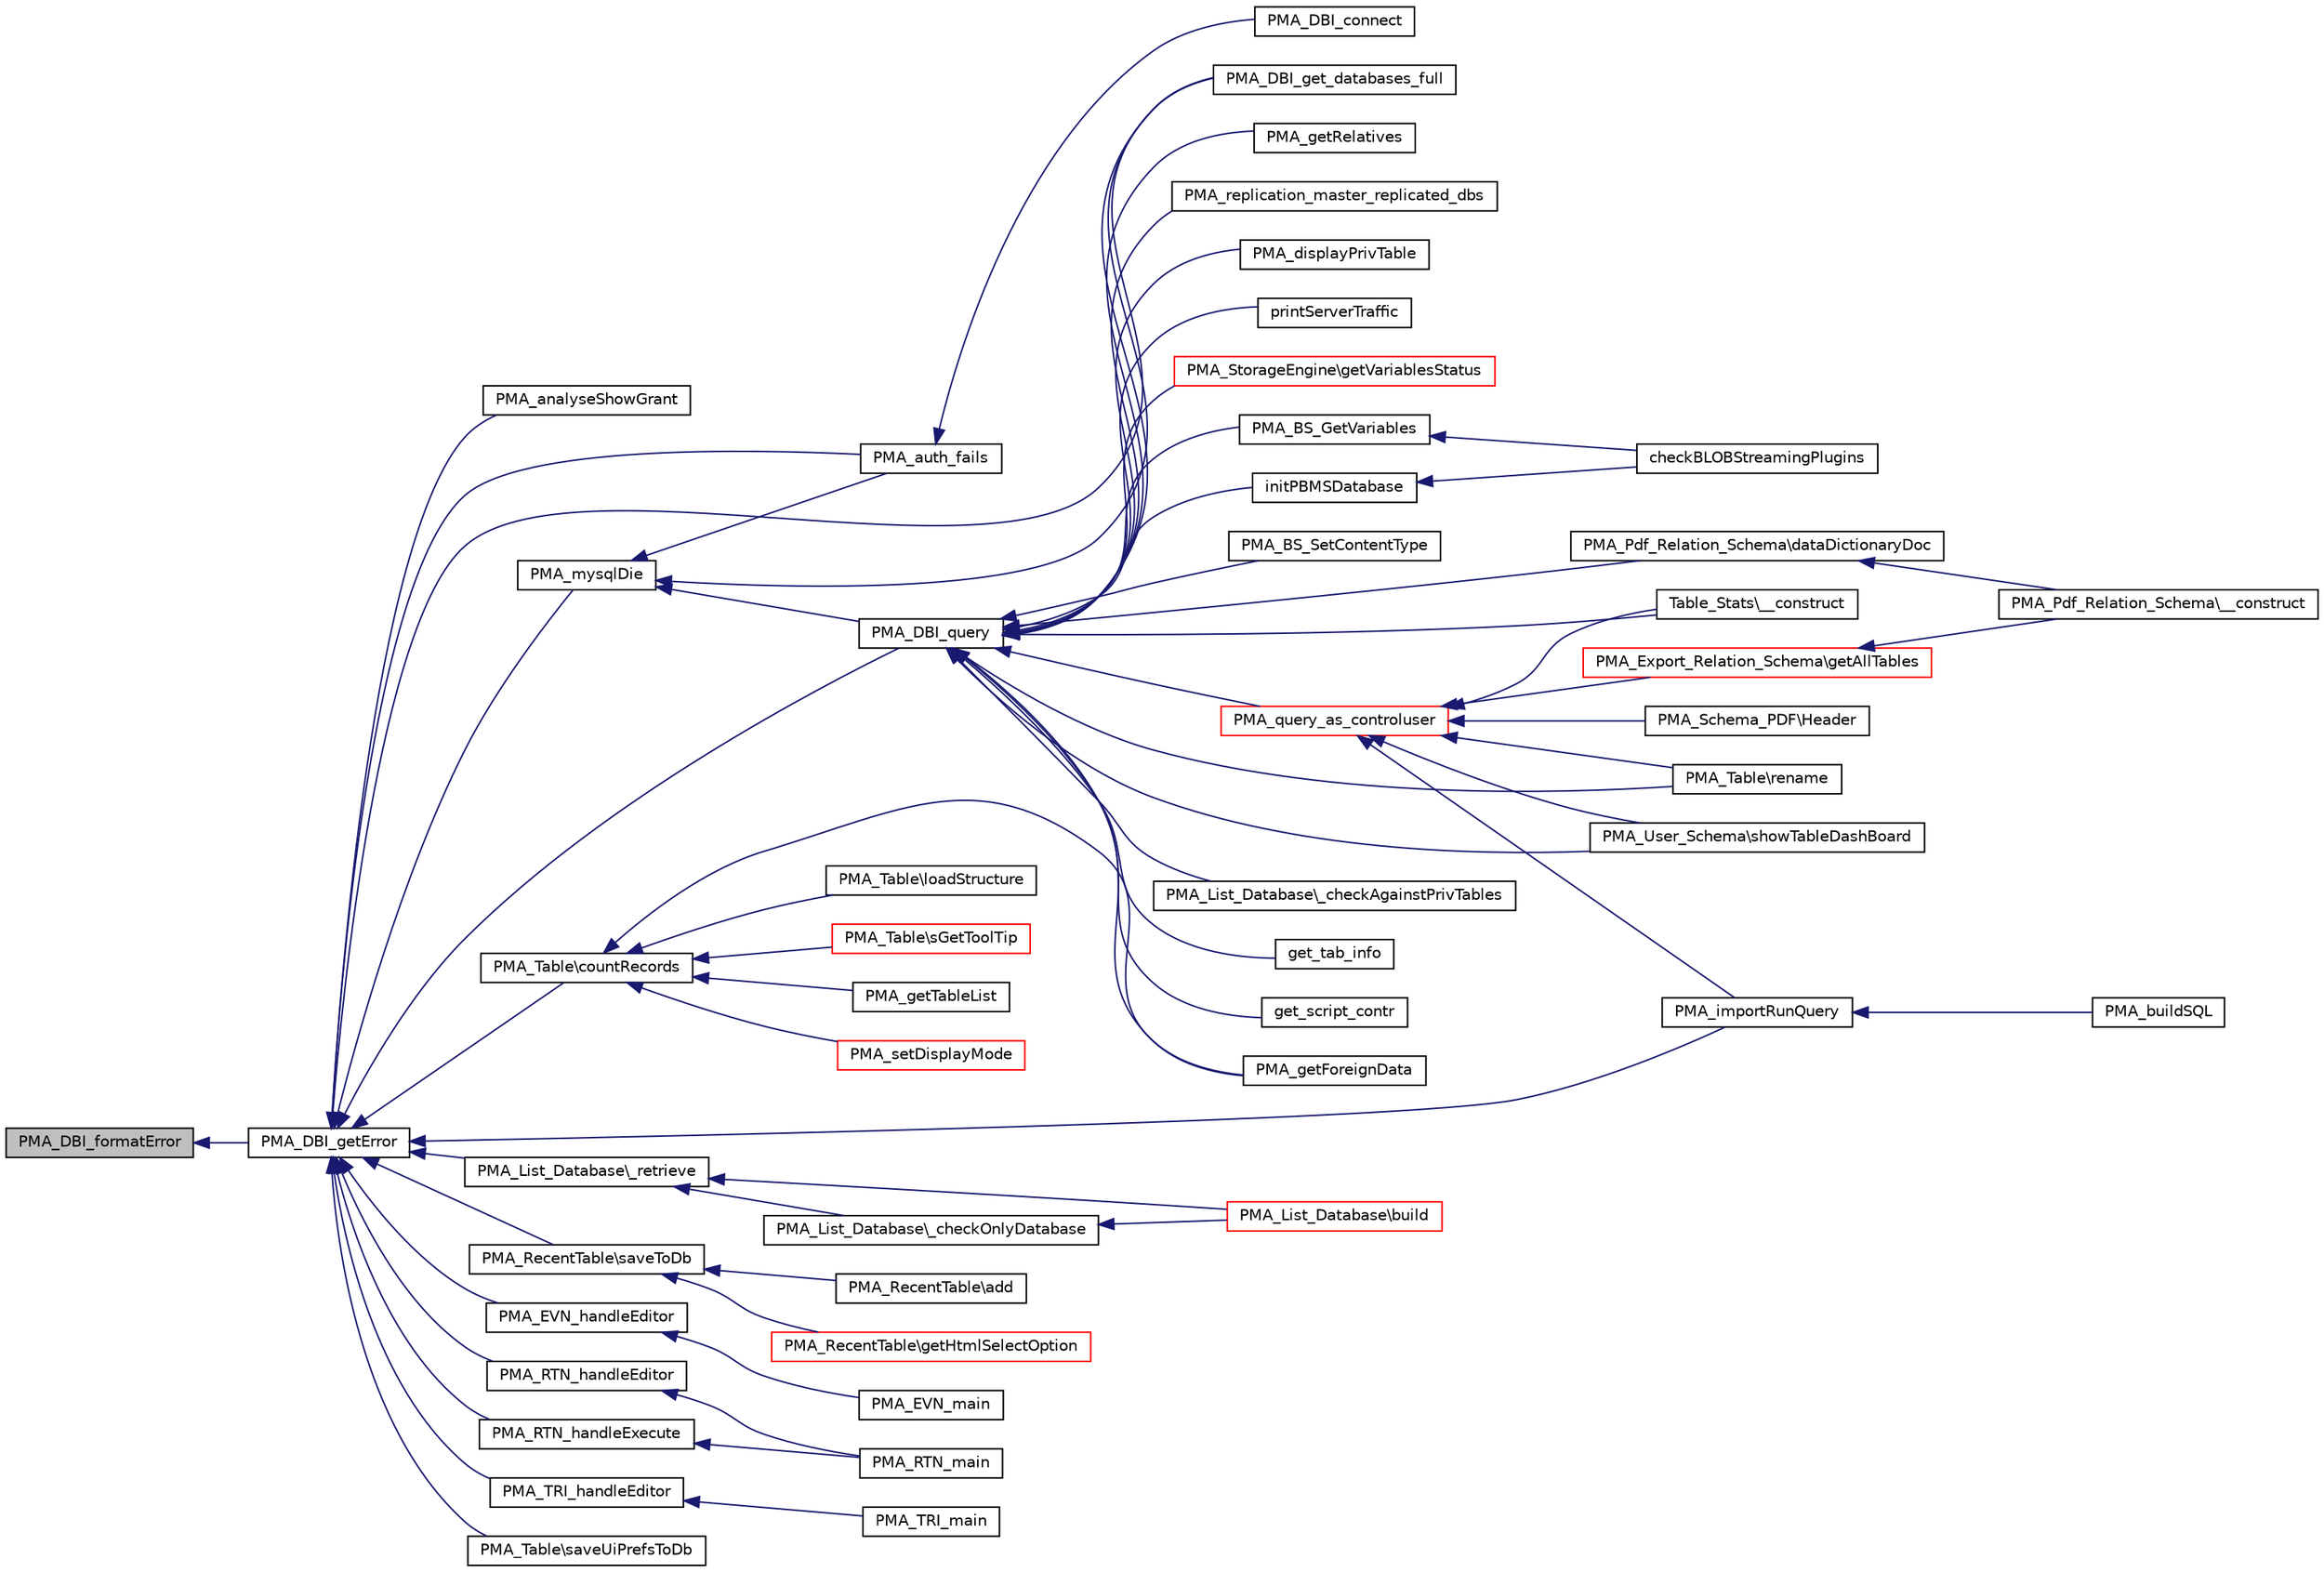 digraph G
{
  edge [fontname="Helvetica",fontsize="10",labelfontname="Helvetica",labelfontsize="10"];
  node [fontname="Helvetica",fontsize="10",shape=record];
  rankdir="LR";
  Node1 [label="PMA_DBI_formatError",height=0.2,width=0.4,color="black", fillcolor="grey75", style="filled" fontcolor="black"];
  Node1 -> Node2 [dir="back",color="midnightblue",fontsize="10",style="solid",fontname="Helvetica"];
  Node2 [label="PMA_DBI_getError",height=0.2,width=0.4,color="black", fillcolor="white", style="filled",URL="$drizzle_8dbi_8lib_8php.html#a704868d694079bc38c1947d370b8bf79",tooltip="returns last error message or false if no errors occured"];
  Node2 -> Node3 [dir="back",color="midnightblue",fontsize="10",style="solid",fontname="Helvetica"];
  Node3 [label="PMA_analyseShowGrant",height=0.2,width=0.4,color="black", fillcolor="white", style="filled",URL="$check__user__privileges_8lib_8php.html#a7e5034bdb6b887bec23b89c3f5db71b2",tooltip="sets privilege information extracted from SHOW GRANTS result"];
  Node2 -> Node4 [dir="back",color="midnightblue",fontsize="10",style="solid",fontname="Helvetica"];
  Node4 [label="PMA_mysqlDie",height=0.2,width=0.4,color="black", fillcolor="white", style="filled",URL="$common_8lib_8php.html#a4b5abc57e204c6266283131d03f66395",tooltip="Displays a MySQL error message in the right frame."];
  Node4 -> Node5 [dir="back",color="midnightblue",fontsize="10",style="solid",fontname="Helvetica"];
  Node5 [label="PMA_auth_fails",height=0.2,width=0.4,color="black", fillcolor="white", style="filled",URL="$config_8auth_8lib_8php.html#a29189416351efab06c47b2b9bf24e082",tooltip="User is not allowed to login to MySQL -&gt; authentication failed."];
  Node5 -> Node6 [dir="back",color="midnightblue",fontsize="10",style="solid",fontname="Helvetica"];
  Node6 [label="PMA_DBI_connect",height=0.2,width=0.4,color="black", fillcolor="white", style="filled",URL="$drizzle_8dbi_8lib_8php.html#a741e14fe7c5140e6bc11bbecb57336f3",tooltip="connects to the database server"];
  Node4 -> Node7 [dir="back",color="midnightblue",fontsize="10",style="solid",fontname="Helvetica"];
  Node7 [label="PMA_DBI_query",height=0.2,width=0.4,color="black", fillcolor="white", style="filled",URL="$database__interface_8lib_8php.html#ab439cded0e18a60e731e76aa4567c089",tooltip="runs a query"];
  Node7 -> Node8 [dir="back",color="midnightblue",fontsize="10",style="solid",fontname="Helvetica"];
  Node8 [label="initPBMSDatabase",height=0.2,width=0.4,color="black", fillcolor="white", style="filled",URL="$blobstreaming_8lib_8php.html#a00d96bd6ccb9d88c559774919ba5fac3",tooltip="Initializes PBMS database."];
  Node8 -> Node9 [dir="back",color="midnightblue",fontsize="10",style="solid",fontname="Helvetica"];
  Node9 [label="checkBLOBStreamingPlugins",height=0.2,width=0.4,color="black", fillcolor="white", style="filled",URL="$blobstreaming_8lib_8php.html#a36f2035b1d0ef8004c6611a598487e41",tooltip="checks whether the necessary plugins for BLOBStreaming exist"];
  Node7 -> Node10 [dir="back",color="midnightblue",fontsize="10",style="solid",fontname="Helvetica"];
  Node10 [label="PMA_BS_GetVariables",height=0.2,width=0.4,color="black", fillcolor="white", style="filled",URL="$blobstreaming_8lib_8php.html#a1c1ad70ae2918605181787b39442ad12",tooltip="returns a list of BLOBStreaming variables used by MySQL"];
  Node10 -> Node9 [dir="back",color="midnightblue",fontsize="10",style="solid",fontname="Helvetica"];
  Node7 -> Node11 [dir="back",color="midnightblue",fontsize="10",style="solid",fontname="Helvetica"];
  Node11 [label="PMA_BS_SetContentType",height=0.2,width=0.4,color="black", fillcolor="white", style="filled",URL="$blobstreaming_8lib_8php.html#a1524ce4d7f48e05196319469201f1063"];
  Node7 -> Node12 [dir="back",color="midnightblue",fontsize="10",style="solid",fontname="Helvetica"];
  Node12 [label="PMA_DBI_get_databases_full",height=0.2,width=0.4,color="black", fillcolor="white", style="filled",URL="$database__interface_8lib_8php.html#a4b15b983bcb99fa22499c95a4df73c5e",tooltip="returns array with databases containing extended infos about them"];
  Node7 -> Node13 [dir="back",color="midnightblue",fontsize="10",style="solid",fontname="Helvetica"];
  Node13 [label="Table_Stats\\__construct",height=0.2,width=0.4,color="black", fillcolor="white", style="filled",URL="$classTable__Stats.html#a9434b856824f1e3edd57ef9ffe4e83bb",tooltip="The &quot;Table_Stats&quot; constructor."];
  Node7 -> Node14 [dir="back",color="midnightblue",fontsize="10",style="solid",fontname="Helvetica"];
  Node14 [label="PMA_List_Database\\_checkAgainstPrivTables",height=0.2,width=0.4,color="black", fillcolor="white", style="filled",URL="$classPMA__List__Database.html#a08842f1c00c48f46cd7a9cec0883868f",tooltip="this is just a backup, if all is fine this can be deleted later"];
  Node7 -> Node15 [dir="back",color="midnightblue",fontsize="10",style="solid",fontname="Helvetica"];
  Node15 [label="PMA_Pdf_Relation_Schema\\dataDictionaryDoc",height=0.2,width=0.4,color="black", fillcolor="white", style="filled",URL="$classPMA__Pdf__Relation__Schema.html#a38d2ab67dfa62392e8de96f0b970ec73"];
  Node15 -> Node16 [dir="back",color="midnightblue",fontsize="10",style="solid",fontname="Helvetica"];
  Node16 [label="PMA_Pdf_Relation_Schema\\__construct",height=0.2,width=0.4,color="black", fillcolor="white", style="filled",URL="$classPMA__Pdf__Relation__Schema.html#a5b2a26f3a186d05138ba4fe54d1e161e",tooltip="The &quot;PMA_Pdf_Relation_Schema&quot; constructor."];
  Node7 -> Node17 [dir="back",color="midnightblue",fontsize="10",style="solid",fontname="Helvetica"];
  Node17 [label="get_tab_info",height=0.2,width=0.4,color="black", fillcolor="white", style="filled",URL="$pmd__common_8php.html#a6fd09d8875ac4f09f8d60e91c66711c5",tooltip="retrieves table column info"];
  Node7 -> Node18 [dir="back",color="midnightblue",fontsize="10",style="solid",fontname="Helvetica"];
  Node18 [label="get_script_contr",height=0.2,width=0.4,color="black", fillcolor="white", style="filled",URL="$pmd__common_8php.html#a32ba95a5c7b876a678b15067b6c003fc",tooltip="returns JavaScript code for intializing vars"];
  Node7 -> Node19 [dir="back",color="midnightblue",fontsize="10",style="solid",fontname="Helvetica"];
  Node19 [label="PMA_query_as_controluser",height=0.2,width=0.4,color="red", fillcolor="white", style="filled",URL="$relation_8lib_8php.html#ab6d57b38824545d660dcfcd4c864a177",tooltip="Executes a query as controluser if possible, otherwise as normal user."];
  Node19 -> Node13 [dir="back",color="midnightblue",fontsize="10",style="solid",fontname="Helvetica"];
  Node19 -> Node20 [dir="back",color="midnightblue",fontsize="10",style="solid",fontname="Helvetica"];
  Node20 [label="PMA_Export_Relation_Schema\\getAllTables",height=0.2,width=0.4,color="red", fillcolor="white", style="filled",URL="$classPMA__Export__Relation__Schema.html#a172c4334b67ef18111d57f48507d026f",tooltip="get all tables involved or included in page"];
  Node20 -> Node16 [dir="back",color="midnightblue",fontsize="10",style="solid",fontname="Helvetica"];
  Node19 -> Node21 [dir="back",color="midnightblue",fontsize="10",style="solid",fontname="Helvetica"];
  Node21 [label="PMA_importRunQuery",height=0.2,width=0.4,color="black", fillcolor="white", style="filled",URL="$import_8lib_8php.html#a9893da01720eb7c0e987a33b4f3054f0",tooltip="Runs query inside import buffer."];
  Node21 -> Node22 [dir="back",color="midnightblue",fontsize="10",style="solid",fontname="Helvetica"];
  Node22 [label="PMA_buildSQL",height=0.2,width=0.4,color="black", fillcolor="white", style="filled",URL="$import_8lib_8php.html#aab4f3c116d0893044f465b4956ec45ee",tooltip="Builds and executes SQL statements to create the database and tables as necessary, as well as insert all the data."];
  Node19 -> Node23 [dir="back",color="midnightblue",fontsize="10",style="solid",fontname="Helvetica"];
  Node23 [label="PMA_Schema_PDF\\Header",height=0.2,width=0.4,color="black", fillcolor="white", style="filled",URL="$classPMA__Schema__PDF.html#aefdd44d7af2b60a0cfd597786c6bb1d1",tooltip="This method is used to render the page header."];
  Node19 -> Node24 [dir="back",color="midnightblue",fontsize="10",style="solid",fontname="Helvetica"];
  Node24 [label="PMA_Table\\rename",height=0.2,width=0.4,color="black", fillcolor="white", style="filled",URL="$classPMA__Table.html#a3ca6ed1ed1646799aa43a7ae9612b739",tooltip="renames table"];
  Node19 -> Node25 [dir="back",color="midnightblue",fontsize="10",style="solid",fontname="Helvetica"];
  Node25 [label="PMA_User_Schema\\showTableDashBoard",height=0.2,width=0.4,color="black", fillcolor="white", style="filled",URL="$classPMA__User__Schema.html#a25bb38512ae5dbf3ab57cb3b86206d1c",tooltip="A dashboard is displayed to AutoLayout the position of tables `users` can drag n drop the tables and ..."];
  Node7 -> Node26 [dir="back",color="midnightblue",fontsize="10",style="solid",fontname="Helvetica"];
  Node26 [label="PMA_getForeignData",height=0.2,width=0.4,color="black", fillcolor="white", style="filled",URL="$relation_8lib_8php.html#a3d88adc7fba312fe26b3ef82225a5fdd",tooltip="Gets foreign keys in preparation for a drop-down selector."];
  Node7 -> Node27 [dir="back",color="midnightblue",fontsize="10",style="solid",fontname="Helvetica"];
  Node27 [label="PMA_getRelatives",height=0.2,width=0.4,color="black", fillcolor="white", style="filled",URL="$relation_8lib_8php.html#a72a8be8808efce25ad524b9f28fe4625",tooltip="Finds all related tables."];
  Node7 -> Node28 [dir="back",color="midnightblue",fontsize="10",style="solid",fontname="Helvetica"];
  Node28 [label="PMA_replication_master_replicated_dbs",height=0.2,width=0.4,color="black", fillcolor="white", style="filled",URL="$replication_8inc_8php.html#a1cf2dc832340ebe981fd5bcb492b1b76",tooltip="Get list of replicated databases on master server."];
  Node7 -> Node29 [dir="back",color="midnightblue",fontsize="10",style="solid",fontname="Helvetica"];
  Node29 [label="PMA_displayPrivTable",height=0.2,width=0.4,color="black", fillcolor="white", style="filled",URL="$server__privileges_8php.html#a1fba97ee0994c3e0dc4f5793d66ea515",tooltip="Displays the privileges form table."];
  Node7 -> Node30 [dir="back",color="midnightblue",fontsize="10",style="solid",fontname="Helvetica"];
  Node30 [label="printServerTraffic",height=0.2,width=0.4,color="black", fillcolor="white", style="filled",URL="$server__status_8php.html#abfe999235a56a874471934cd49e1598d"];
  Node7 -> Node31 [dir="back",color="midnightblue",fontsize="10",style="solid",fontname="Helvetica"];
  Node31 [label="PMA_StorageEngine\\getVariablesStatus",height=0.2,width=0.4,color="red", fillcolor="white", style="filled",URL="$classPMA__StorageEngine.html#a6a1fd75e8900b993c5da16ab45495f9d",tooltip="returns array with detailed info about engine specific server variables"];
  Node7 -> Node24 [dir="back",color="midnightblue",fontsize="10",style="solid",fontname="Helvetica"];
  Node7 -> Node25 [dir="back",color="midnightblue",fontsize="10",style="solid",fontname="Helvetica"];
  Node4 -> Node12 [dir="back",color="midnightblue",fontsize="10",style="solid",fontname="Helvetica"];
  Node2 -> Node5 [dir="back",color="midnightblue",fontsize="10",style="solid",fontname="Helvetica"];
  Node2 -> Node7 [dir="back",color="midnightblue",fontsize="10",style="solid",fontname="Helvetica"];
  Node2 -> Node12 [dir="back",color="midnightblue",fontsize="10",style="solid",fontname="Helvetica"];
  Node2 -> Node21 [dir="back",color="midnightblue",fontsize="10",style="solid",fontname="Helvetica"];
  Node2 -> Node32 [dir="back",color="midnightblue",fontsize="10",style="solid",fontname="Helvetica"];
  Node32 [label="PMA_List_Database\\_retrieve",height=0.2,width=0.4,color="black", fillcolor="white", style="filled",URL="$classPMA__List__Database.html#ada369e9eaf65e96725ddcd0586922f35",tooltip="retrieves database list from server"];
  Node32 -> Node33 [dir="back",color="midnightblue",fontsize="10",style="solid",fontname="Helvetica"];
  Node33 [label="PMA_List_Database\\build",height=0.2,width=0.4,color="red", fillcolor="white", style="filled",URL="$classPMA__List__Database.html#a76529ce5fc545952e0e1521a8af09fb4",tooltip="builds up the list"];
  Node32 -> Node34 [dir="back",color="midnightblue",fontsize="10",style="solid",fontname="Helvetica"];
  Node34 [label="PMA_List_Database\\_checkOnlyDatabase",height=0.2,width=0.4,color="black", fillcolor="white", style="filled",URL="$classPMA__List__Database.html#a76dc9d8a20935d9bb8eaf58347d12a8f",tooltip="checks the only_db configuration"];
  Node34 -> Node33 [dir="back",color="midnightblue",fontsize="10",style="solid",fontname="Helvetica"];
  Node2 -> Node35 [dir="back",color="midnightblue",fontsize="10",style="solid",fontname="Helvetica"];
  Node35 [label="PMA_RecentTable\\saveToDb",height=0.2,width=0.4,color="black", fillcolor="white", style="filled",URL="$classPMA__RecentTable.html#a979442e04a8a79dd23e2fda2a69bda6f",tooltip="Save recent tables into phpMyAdmin database."];
  Node35 -> Node36 [dir="back",color="midnightblue",fontsize="10",style="solid",fontname="Helvetica"];
  Node36 [label="PMA_RecentTable\\getHtmlSelectOption",height=0.2,width=0.4,color="red", fillcolor="white", style="filled",URL="$classPMA__RecentTable.html#ad58a450cf7adc6f80c6f2282aecc3587",tooltip="Return options for HTML select."];
  Node35 -> Node37 [dir="back",color="midnightblue",fontsize="10",style="solid",fontname="Helvetica"];
  Node37 [label="PMA_RecentTable\\add",height=0.2,width=0.4,color="black", fillcolor="white", style="filled",URL="$classPMA__RecentTable.html#ad6b9e8a4b1f65b3978b34cada8e160e5",tooltip="Add recently used tables."];
  Node2 -> Node38 [dir="back",color="midnightblue",fontsize="10",style="solid",fontname="Helvetica"];
  Node38 [label="PMA_EVN_handleEditor",height=0.2,width=0.4,color="black", fillcolor="white", style="filled",URL="$rte__events_8lib_8php.html#a9eb0f568d20bcb34761a1862b658d094",tooltip="Handles editor requests for adding or editing an item."];
  Node38 -> Node39 [dir="back",color="midnightblue",fontsize="10",style="solid",fontname="Helvetica"];
  Node39 [label="PMA_EVN_main",height=0.2,width=0.4,color="black", fillcolor="white", style="filled",URL="$rte__events_8lib_8php.html#a32e646576e5c66cfc0172efe82baedd3",tooltip="Main function for the events functionality."];
  Node2 -> Node40 [dir="back",color="midnightblue",fontsize="10",style="solid",fontname="Helvetica"];
  Node40 [label="PMA_RTN_handleEditor",height=0.2,width=0.4,color="black", fillcolor="white", style="filled",URL="$rte__routines_8lib_8php.html#a5984f0f939595e2946293d251a03e095",tooltip="Handles editor requests for adding or editing an item."];
  Node40 -> Node41 [dir="back",color="midnightblue",fontsize="10",style="solid",fontname="Helvetica"];
  Node41 [label="PMA_RTN_main",height=0.2,width=0.4,color="black", fillcolor="white", style="filled",URL="$rte__routines_8lib_8php.html#a82a7cafa80bbc1f971939fd5ddc169fc",tooltip="Main function for the routines functionality."];
  Node2 -> Node42 [dir="back",color="midnightblue",fontsize="10",style="solid",fontname="Helvetica"];
  Node42 [label="PMA_RTN_handleExecute",height=0.2,width=0.4,color="black", fillcolor="white", style="filled",URL="$rte__routines_8lib_8php.html#ac32716fc36f9d698b0469448d389f417",tooltip="Handles requests for executing a routine."];
  Node42 -> Node41 [dir="back",color="midnightblue",fontsize="10",style="solid",fontname="Helvetica"];
  Node2 -> Node43 [dir="back",color="midnightblue",fontsize="10",style="solid",fontname="Helvetica"];
  Node43 [label="PMA_TRI_handleEditor",height=0.2,width=0.4,color="black", fillcolor="white", style="filled",URL="$rte__triggers_8lib_8php.html#a1510d564284e1ac5013e2ce2a89a555a",tooltip="Handles editor requests for adding or editing an item."];
  Node43 -> Node44 [dir="back",color="midnightblue",fontsize="10",style="solid",fontname="Helvetica"];
  Node44 [label="PMA_TRI_main",height=0.2,width=0.4,color="black", fillcolor="white", style="filled",URL="$rte__triggers_8lib_8php.html#a9718500ed4111c7d22990addfe65b205",tooltip="Main function for the triggers functionality."];
  Node2 -> Node45 [dir="back",color="midnightblue",fontsize="10",style="solid",fontname="Helvetica"];
  Node45 [label="PMA_Table\\countRecords",height=0.2,width=0.4,color="black", fillcolor="white", style="filled",URL="$classPMA__Table.html#af4c743afaabb1e05e2336e1307ec2df3",tooltip="Counts and returns (or displays) the number of records in a table."];
  Node45 -> Node46 [dir="back",color="midnightblue",fontsize="10",style="solid",fontname="Helvetica"];
  Node46 [label="PMA_getTableList",height=0.2,width=0.4,color="black", fillcolor="white", style="filled",URL="$common_8lib_8php.html#ac0805ae8cd571e76f6ecec5e74228767",tooltip="returns array with tables of given db with extended information and grouped"];
  Node45 -> Node47 [dir="back",color="midnightblue",fontsize="10",style="solid",fontname="Helvetica"];
  Node47 [label="PMA_setDisplayMode",height=0.2,width=0.4,color="red", fillcolor="white", style="filled",URL="$display__tbl_8lib_8php.html#a1d6c4bbc5354600cc41634d3dd8066b9",tooltip="Defines the display mode to use for the results of a SQL query."];
  Node45 -> Node26 [dir="back",color="midnightblue",fontsize="10",style="solid",fontname="Helvetica"];
  Node45 -> Node48 [dir="back",color="midnightblue",fontsize="10",style="solid",fontname="Helvetica"];
  Node48 [label="PMA_Table\\loadStructure",height=0.2,width=0.4,color="black", fillcolor="white", style="filled",URL="$classPMA__Table.html#a581ddd70154138ed8fac43318180f682",tooltip="loads structure data (this function is work in progress? not yet used)"];
  Node45 -> Node49 [dir="back",color="midnightblue",fontsize="10",style="solid",fontname="Helvetica"];
  Node49 [label="PMA_Table\\sGetToolTip",height=0.2,width=0.4,color="red", fillcolor="white", style="filled",URL="$classPMA__Table.html#a162e3cb99911afe8ac6fb7de1ac9c421"];
  Node2 -> Node50 [dir="back",color="midnightblue",fontsize="10",style="solid",fontname="Helvetica"];
  Node50 [label="PMA_Table\\saveUiPrefsToDb",height=0.2,width=0.4,color="black", fillcolor="white", style="filled",URL="$classPMA__Table.html#af43691e54564ecb0d9006cb05099032b",tooltip="Save this table&#39;s UI preferences into phpMyAdmin database."];
}
